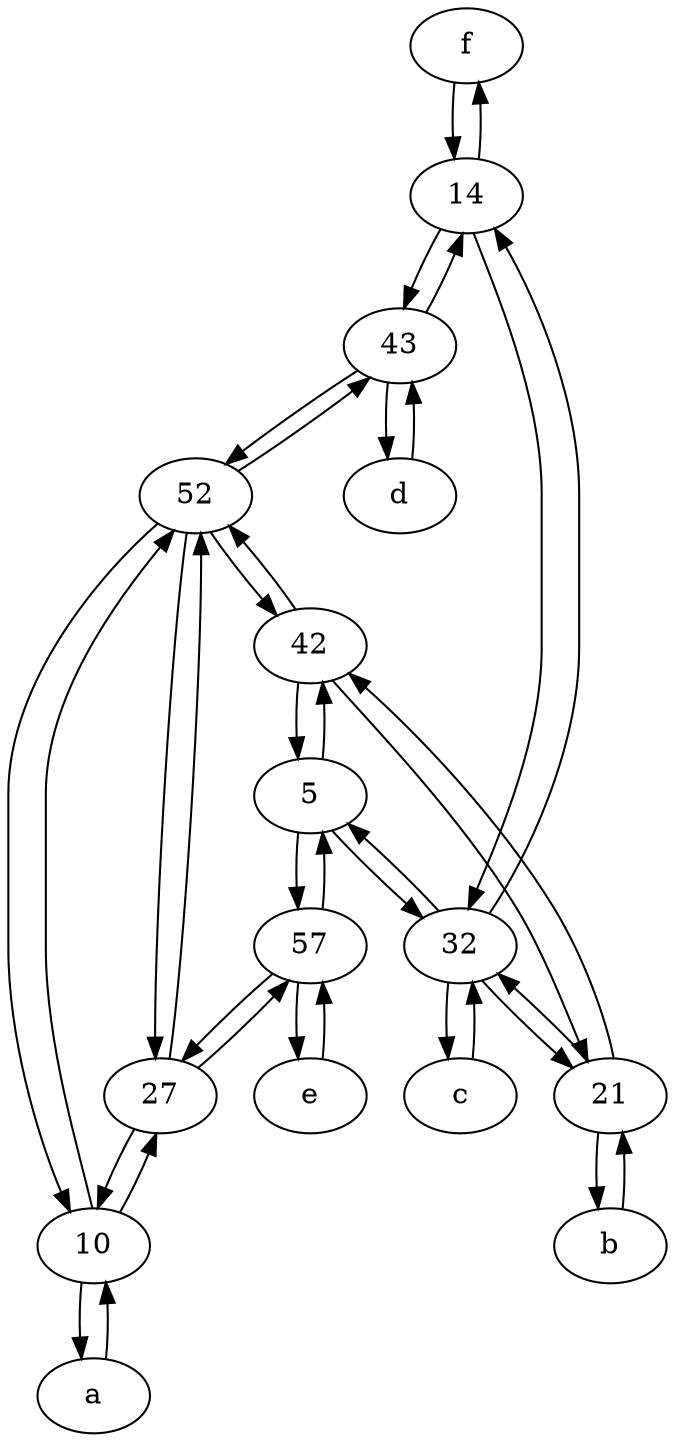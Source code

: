 digraph  {
	f [pos="15,45!"];
	42;
	32;
	5;
	b [pos="50,20!"];
	14;
	27;
	c [pos="20,10!"];
	52;
	57;
	a [pos="40,10!"];
	e [pos="30,50!"];
	21;
	10;
	43;
	d [pos="20,30!"];
	32 -> 5;
	e -> 57;
	57 -> 5;
	10 -> 27;
	10 -> 52;
	21 -> 32;
	52 -> 27;
	52 -> 43;
	21 -> b;
	14 -> f;
	10 -> a;
	32 -> 21;
	57 -> 27;
	d -> 43;
	a -> 10;
	42 -> 21;
	b -> 21;
	43 -> 52;
	42 -> 5;
	14 -> 32;
	c -> 32;
	52 -> 42;
	21 -> 42;
	43 -> d;
	5 -> 42;
	5 -> 32;
	32 -> 14;
	32 -> c;
	27 -> 57;
	14 -> 43;
	43 -> 14;
	42 -> 52;
	52 -> 10;
	f -> 14;
	27 -> 52;
	27 -> 10;
	57 -> e;
	5 -> 57;

	}